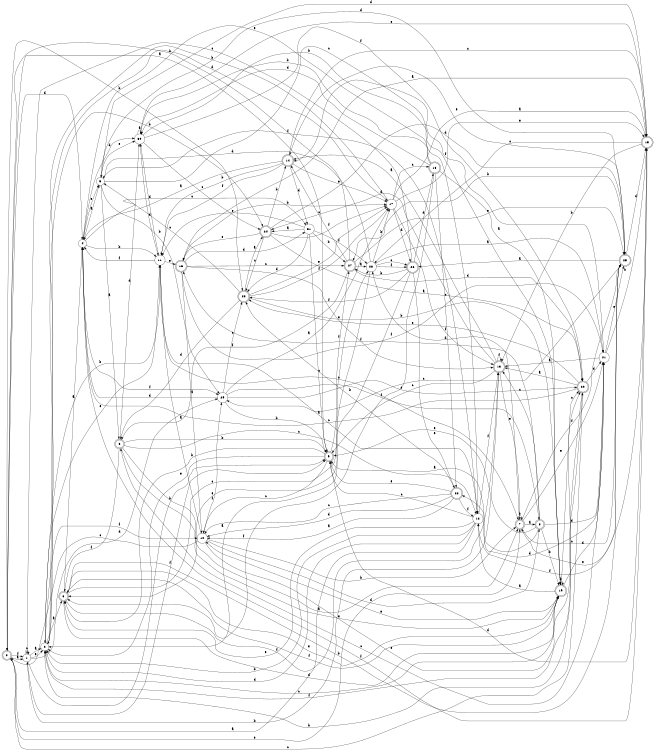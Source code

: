 digraph n26_4 {
__start0 [label="" shape="none"];

rankdir=LR;
size="8,5";

s0 [style="rounded,filled", color="black", fillcolor="white" shape="doublecircle", label="0"];
s1 [style="filled", color="black", fillcolor="white" shape="circle", label="1"];
s2 [style="filled", color="black", fillcolor="white" shape="circle", label="2"];
s3 [style="rounded,filled", color="black", fillcolor="white" shape="doublecircle", label="3"];
s4 [style="filled", color="black", fillcolor="white" shape="circle", label="4"];
s5 [style="filled", color="black", fillcolor="white" shape="circle", label="5"];
s6 [style="rounded,filled", color="black", fillcolor="white" shape="doublecircle", label="6"];
s7 [style="rounded,filled", color="black", fillcolor="white" shape="doublecircle", label="7"];
s8 [style="rounded,filled", color="black", fillcolor="white" shape="doublecircle", label="8"];
s9 [style="rounded,filled", color="black", fillcolor="white" shape="doublecircle", label="9"];
s10 [style="filled", color="black", fillcolor="white" shape="circle", label="10"];
s11 [style="filled", color="black", fillcolor="white" shape="circle", label="11"];
s12 [style="filled", color="black", fillcolor="white" shape="circle", label="12"];
s13 [style="rounded,filled", color="black", fillcolor="white" shape="doublecircle", label="13"];
s14 [style="rounded,filled", color="black", fillcolor="white" shape="doublecircle", label="14"];
s15 [style="rounded,filled", color="black", fillcolor="white" shape="doublecircle", label="15"];
s16 [style="rounded,filled", color="black", fillcolor="white" shape="doublecircle", label="16"];
s17 [style="filled", color="black", fillcolor="white" shape="circle", label="17"];
s18 [style="rounded,filled", color="black", fillcolor="white" shape="doublecircle", label="18"];
s19 [style="rounded,filled", color="black", fillcolor="white" shape="doublecircle", label="19"];
s20 [style="rounded,filled", color="black", fillcolor="white" shape="doublecircle", label="20"];
s21 [style="filled", color="black", fillcolor="white" shape="circle", label="21"];
s22 [style="rounded,filled", color="black", fillcolor="white" shape="doublecircle", label="22"];
s23 [style="rounded,filled", color="black", fillcolor="white" shape="doublecircle", label="23"];
s24 [style="rounded,filled", color="black", fillcolor="white" shape="doublecircle", label="24"];
s25 [style="rounded,filled", color="black", fillcolor="white" shape="doublecircle", label="25"];
s26 [style="rounded,filled", color="black", fillcolor="white" shape="doublecircle", label="26"];
s27 [style="rounded,filled", color="black", fillcolor="white" shape="doublecircle", label="27"];
s28 [style="filled", color="black", fillcolor="white" shape="circle", label="28"];
s29 [style="filled", color="black", fillcolor="white" shape="circle", label="29"];
s30 [style="filled", color="black", fillcolor="white" shape="circle", label="30"];
s31 [style="filled", color="black", fillcolor="white" shape="circle", label="31"];
s0 -> s1 [label="a"];
s0 -> s23 [label="b"];
s0 -> s20 [label="c"];
s0 -> s4 [label="d"];
s0 -> s7 [label="e"];
s0 -> s1 [label="f"];
s1 -> s2 [label="a"];
s1 -> s9 [label="b"];
s1 -> s1 [label="c"];
s1 -> s29 [label="d"];
s1 -> s2 [label="e"];
s1 -> s9 [label="f"];
s2 -> s3 [label="a"];
s2 -> s24 [label="b"];
s2 -> s19 [label="c"];
s2 -> s17 [label="d"];
s2 -> s11 [label="e"];
s2 -> s10 [label="f"];
s3 -> s4 [label="a"];
s3 -> s25 [label="b"];
s3 -> s28 [label="c"];
s3 -> s19 [label="d"];
s3 -> s19 [label="e"];
s3 -> s13 [label="f"];
s4 -> s5 [label="a"];
s4 -> s11 [label="b"];
s4 -> s31 [label="c"];
s4 -> s30 [label="d"];
s4 -> s5 [label="e"];
s4 -> s29 [label="f"];
s5 -> s6 [label="a"];
s5 -> s29 [label="b"];
s5 -> s19 [label="c"];
s5 -> s25 [label="d"];
s5 -> s30 [label="e"];
s5 -> s12 [label="f"];
s6 -> s7 [label="a"];
s6 -> s9 [label="b"];
s6 -> s12 [label="c"];
s6 -> s30 [label="d"];
s6 -> s19 [label="e"];
s6 -> s3 [label="f"];
s7 -> s8 [label="a"];
s7 -> s7 [label="b"];
s7 -> s25 [label="c"];
s7 -> s28 [label="d"];
s7 -> s21 [label="e"];
s7 -> s25 [label="f"];
s8 -> s9 [label="a"];
s8 -> s19 [label="b"];
s8 -> s13 [label="c"];
s8 -> s21 [label="d"];
s8 -> s9 [label="e"];
s8 -> s16 [label="f"];
s9 -> s0 [label="a"];
s9 -> s3 [label="b"];
s9 -> s10 [label="c"];
s9 -> s15 [label="d"];
s9 -> s2 [label="e"];
s9 -> s27 [label="f"];
s10 -> s11 [label="a"];
s10 -> s7 [label="b"];
s10 -> s0 [label="c"];
s10 -> s8 [label="d"];
s10 -> s20 [label="e"];
s10 -> s29 [label="f"];
s11 -> s12 [label="a"];
s11 -> s2 [label="b"];
s11 -> s7 [label="c"];
s11 -> s30 [label="d"];
s11 -> s16 [label="e"];
s11 -> s4 [label="f"];
s12 -> s0 [label="a"];
s12 -> s2 [label="b"];
s12 -> s9 [label="c"];
s12 -> s2 [label="d"];
s12 -> s3 [label="e"];
s12 -> s13 [label="f"];
s13 -> s14 [label="a"];
s13 -> s1 [label="b"];
s13 -> s9 [label="c"];
s13 -> s24 [label="d"];
s13 -> s7 [label="e"];
s13 -> s13 [label="f"];
s14 -> s4 [label="a"];
s14 -> s11 [label="b"];
s14 -> s15 [label="c"];
s14 -> s31 [label="d"];
s14 -> s17 [label="e"];
s14 -> s11 [label="f"];
s15 -> s16 [label="a"];
s15 -> s13 [label="b"];
s15 -> s28 [label="c"];
s15 -> s5 [label="d"];
s15 -> s7 [label="e"];
s15 -> s4 [label="f"];
s16 -> s10 [label="a"];
s16 -> s17 [label="b"];
s16 -> s27 [label="c"];
s16 -> s31 [label="d"];
s16 -> s13 [label="e"];
s16 -> s21 [label="f"];
s17 -> s15 [label="a"];
s17 -> s2 [label="b"];
s17 -> s18 [label="c"];
s17 -> s26 [label="d"];
s17 -> s15 [label="e"];
s17 -> s13 [label="f"];
s18 -> s19 [label="a"];
s18 -> s30 [label="b"];
s18 -> s22 [label="c"];
s18 -> s30 [label="d"];
s18 -> s4 [label="e"];
s18 -> s3 [label="f"];
s19 -> s12 [label="a"];
s19 -> s19 [label="b"];
s19 -> s20 [label="c"];
s19 -> s21 [label="d"];
s19 -> s10 [label="e"];
s19 -> s3 [label="f"];
s20 -> s13 [label="a"];
s20 -> s2 [label="b"];
s20 -> s4 [label="c"];
s20 -> s21 [label="d"];
s20 -> s23 [label="e"];
s20 -> s2 [label="f"];
s21 -> s13 [label="a"];
s21 -> s15 [label="b"];
s21 -> s6 [label="c"];
s21 -> s22 [label="d"];
s21 -> s25 [label="e"];
s21 -> s14 [label="f"];
s22 -> s10 [label="a"];
s22 -> s23 [label="b"];
s22 -> s10 [label="c"];
s22 -> s10 [label="d"];
s22 -> s9 [label="e"];
s22 -> s12 [label="f"];
s23 -> s24 [label="a"];
s23 -> s19 [label="b"];
s23 -> s5 [label="c"];
s23 -> s6 [label="d"];
s23 -> s17 [label="e"];
s23 -> s17 [label="f"];
s24 -> s20 [label="a"];
s24 -> s14 [label="b"];
s24 -> s23 [label="c"];
s24 -> s25 [label="d"];
s24 -> s16 [label="e"];
s24 -> s17 [label="f"];
s25 -> s26 [label="a"];
s25 -> s27 [label="b"];
s25 -> s29 [label="c"];
s25 -> s15 [label="d"];
s25 -> s14 [label="e"];
s25 -> s12 [label="f"];
s26 -> s2 [label="a"];
s26 -> s27 [label="b"];
s26 -> s1 [label="c"];
s26 -> s18 [label="d"];
s26 -> s22 [label="e"];
s26 -> s23 [label="f"];
s27 -> s28 [label="a"];
s27 -> s0 [label="b"];
s27 -> s14 [label="c"];
s27 -> s20 [label="d"];
s27 -> s25 [label="e"];
s27 -> s6 [label="f"];
s28 -> s21 [label="a"];
s28 -> s17 [label="b"];
s28 -> s26 [label="c"];
s28 -> s5 [label="d"];
s28 -> s3 [label="e"];
s28 -> s26 [label="f"];
s29 -> s17 [label="a"];
s29 -> s9 [label="b"];
s29 -> s23 [label="c"];
s29 -> s4 [label="d"];
s29 -> s20 [label="e"];
s29 -> s8 [label="f"];
s30 -> s30 [label="a"];
s30 -> s12 [label="b"];
s30 -> s24 [label="c"];
s30 -> s11 [label="d"];
s30 -> s15 [label="e"];
s30 -> s20 [label="f"];
s31 -> s24 [label="a"];
s31 -> s27 [label="b"];
s31 -> s9 [label="c"];
s31 -> s23 [label="d"];
s31 -> s11 [label="e"];
s31 -> s28 [label="f"];

}